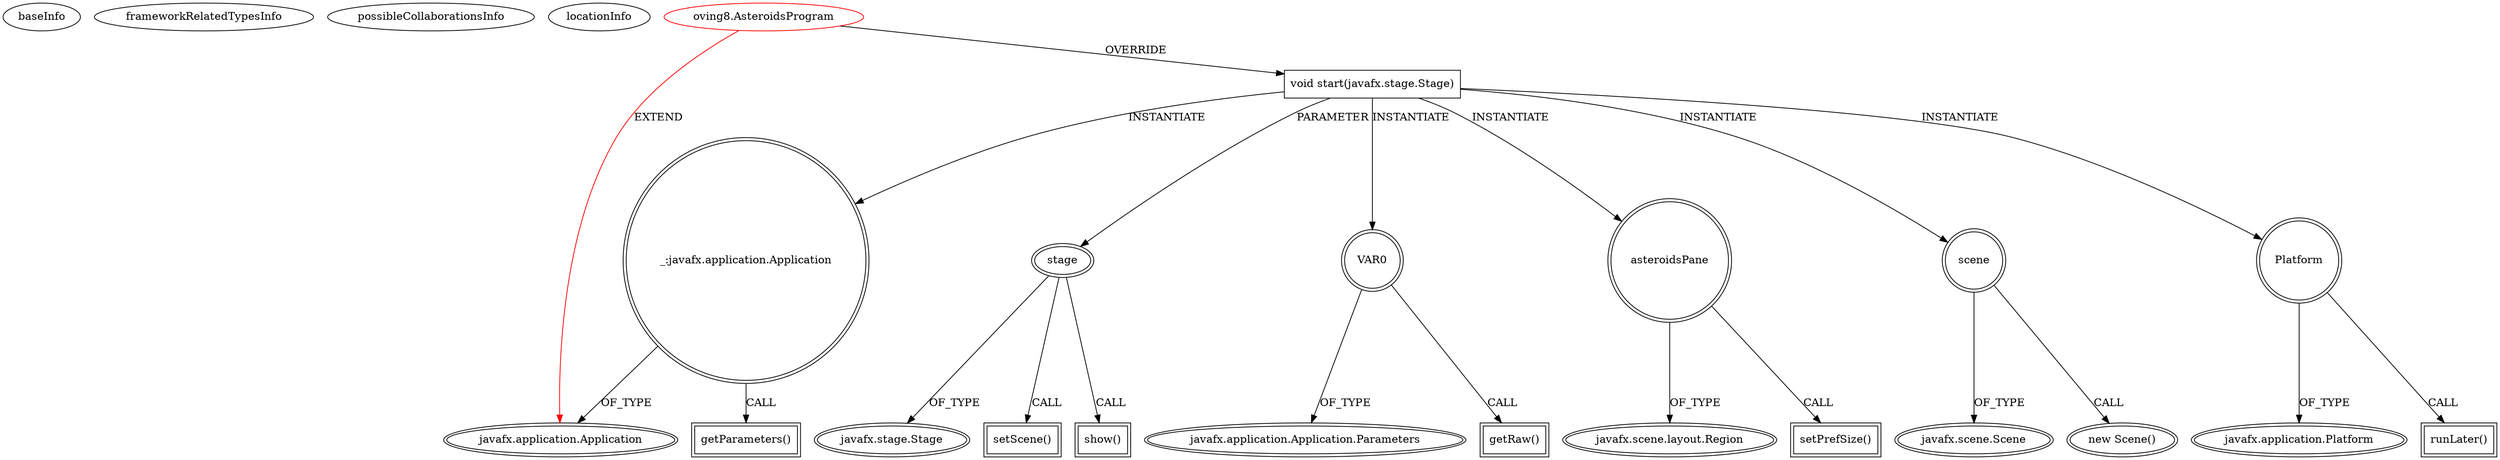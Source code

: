 digraph {
baseInfo[graphId=1977,category="extension_graph",isAnonymous=false,possibleRelation=false]
frameworkRelatedTypesInfo[0="javafx.application.Application"]
possibleCollaborationsInfo[]
locationInfo[projectName="aydex-TDT4100",filePath="/aydex-TDT4100/TDT4100-master/src/oving8/AsteroidsProgram.java",contextSignature="AsteroidsProgram",graphId="1977"]
0[label="oving8.AsteroidsProgram",vertexType="ROOT_CLIENT_CLASS_DECLARATION",isFrameworkType=false,color=red]
1[label="javafx.application.Application",vertexType="FRAMEWORK_CLASS_TYPE",isFrameworkType=true,peripheries=2]
2[label="void start(javafx.stage.Stage)",vertexType="OVERRIDING_METHOD_DECLARATION",isFrameworkType=false,shape=box]
3[label="stage",vertexType="PARAMETER_DECLARATION",isFrameworkType=true,peripheries=2]
4[label="javafx.stage.Stage",vertexType="FRAMEWORK_CLASS_TYPE",isFrameworkType=true,peripheries=2]
5[label="VAR0",vertexType="VARIABLE_EXPRESION",isFrameworkType=true,peripheries=2,shape=circle]
7[label="javafx.application.Application.Parameters",vertexType="FRAMEWORK_CLASS_TYPE",isFrameworkType=true,peripheries=2]
6[label="getRaw()",vertexType="INSIDE_CALL",isFrameworkType=true,peripheries=2,shape=box]
8[label="_:javafx.application.Application",vertexType="VARIABLE_EXPRESION",isFrameworkType=true,peripheries=2,shape=circle]
9[label="getParameters()",vertexType="INSIDE_CALL",isFrameworkType=true,peripheries=2,shape=box]
11[label="asteroidsPane",vertexType="VARIABLE_EXPRESION",isFrameworkType=true,peripheries=2,shape=circle]
13[label="javafx.scene.layout.Region",vertexType="FRAMEWORK_CLASS_TYPE",isFrameworkType=true,peripheries=2]
12[label="setPrefSize()",vertexType="INSIDE_CALL",isFrameworkType=true,peripheries=2,shape=box]
15[label="scene",vertexType="VARIABLE_EXPRESION",isFrameworkType=true,peripheries=2,shape=circle]
16[label="javafx.scene.Scene",vertexType="FRAMEWORK_CLASS_TYPE",isFrameworkType=true,peripheries=2]
14[label="new Scene()",vertexType="CONSTRUCTOR_CALL",isFrameworkType=true,peripheries=2]
18[label="setScene()",vertexType="INSIDE_CALL",isFrameworkType=true,peripheries=2,shape=box]
20[label="show()",vertexType="INSIDE_CALL",isFrameworkType=true,peripheries=2,shape=box]
21[label="Platform",vertexType="VARIABLE_EXPRESION",isFrameworkType=true,peripheries=2,shape=circle]
23[label="javafx.application.Platform",vertexType="FRAMEWORK_CLASS_TYPE",isFrameworkType=true,peripheries=2]
22[label="runLater()",vertexType="INSIDE_CALL",isFrameworkType=true,peripheries=2,shape=box]
0->1[label="EXTEND",color=red]
0->2[label="OVERRIDE"]
3->4[label="OF_TYPE"]
2->3[label="PARAMETER"]
2->5[label="INSTANTIATE"]
5->7[label="OF_TYPE"]
5->6[label="CALL"]
2->8[label="INSTANTIATE"]
8->1[label="OF_TYPE"]
8->9[label="CALL"]
2->11[label="INSTANTIATE"]
11->13[label="OF_TYPE"]
11->12[label="CALL"]
2->15[label="INSTANTIATE"]
15->16[label="OF_TYPE"]
15->14[label="CALL"]
3->18[label="CALL"]
3->20[label="CALL"]
2->21[label="INSTANTIATE"]
21->23[label="OF_TYPE"]
21->22[label="CALL"]
}
